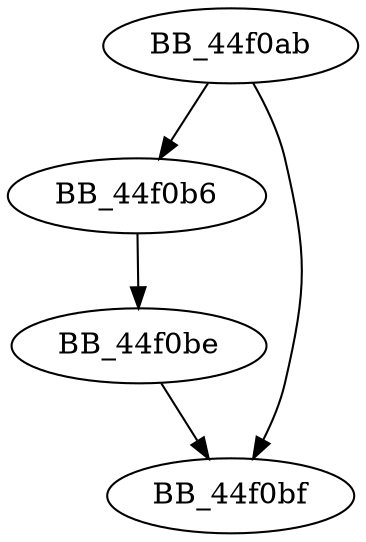 DiGraph sub_44F0AB{
BB_44f0ab->BB_44f0b6
BB_44f0ab->BB_44f0bf
BB_44f0b6->BB_44f0be
BB_44f0be->BB_44f0bf
}

